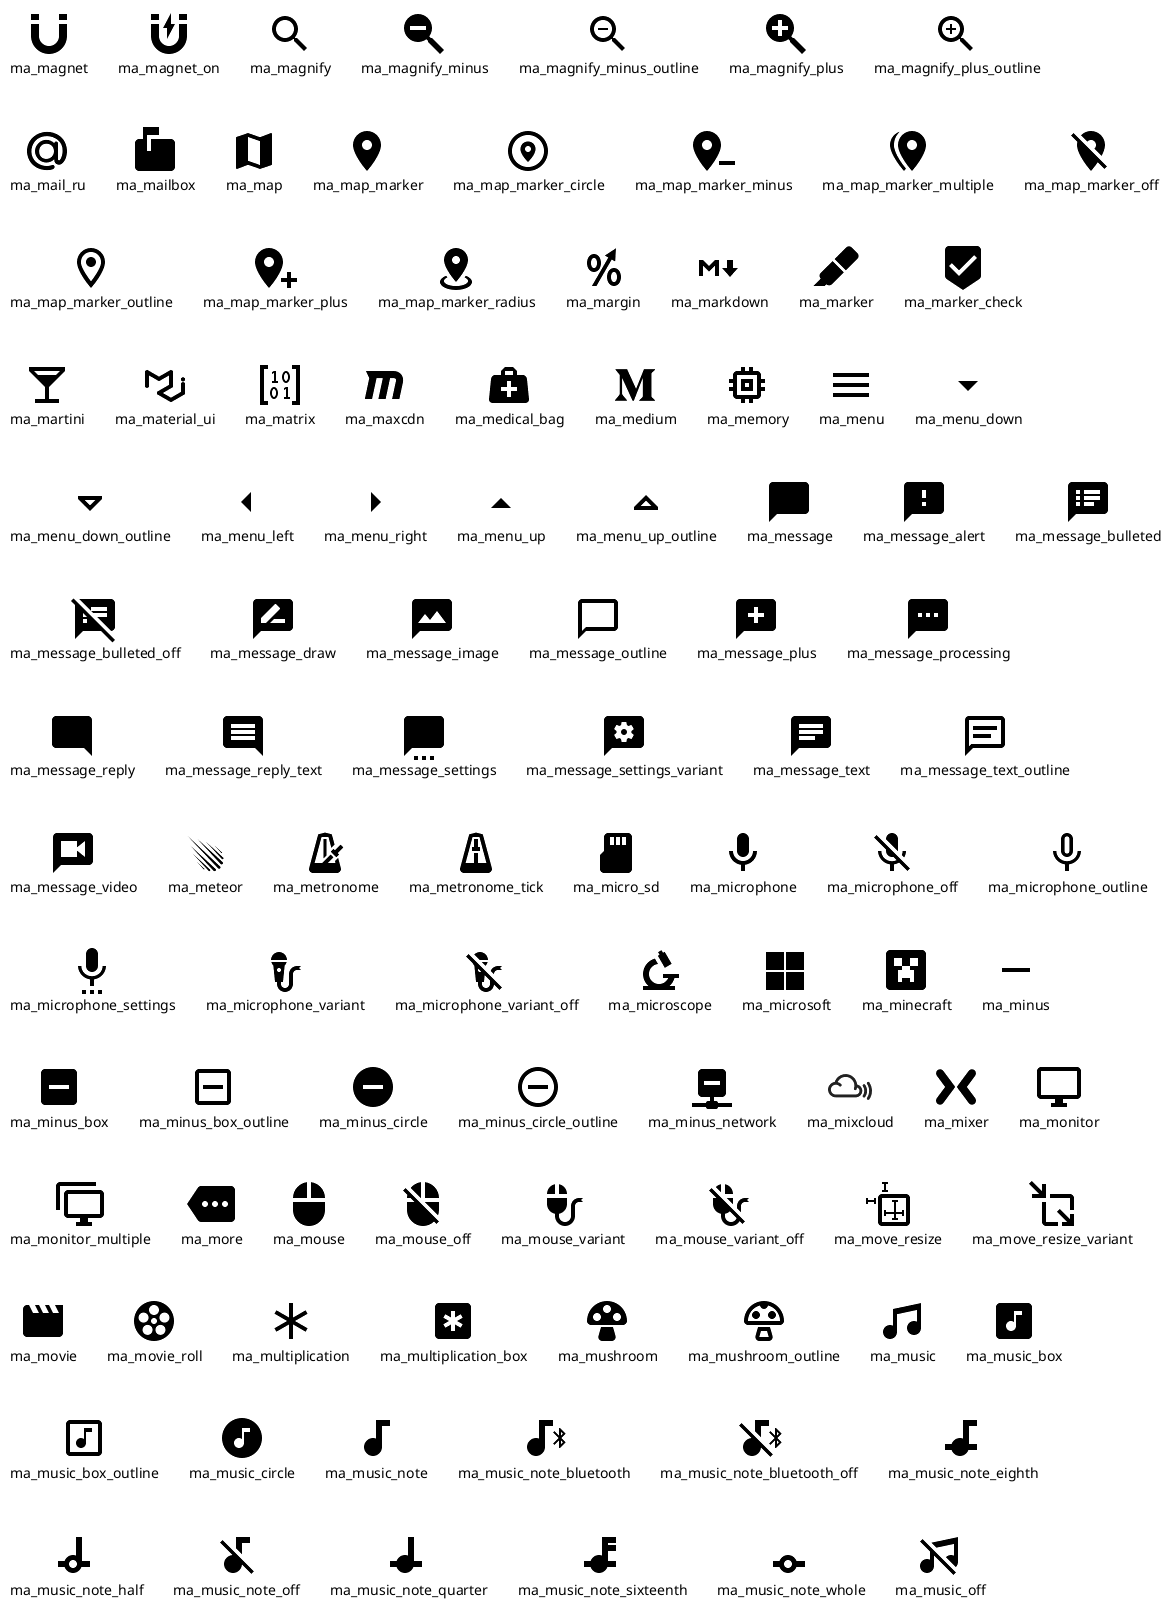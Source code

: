 @startuml
!include <material/magnet>
!include <material/magnet_on>
!include <material/magnify>
!include <material/magnify_minus>
!include <material/magnify_minus_outline>
!include <material/magnify_plus>
!include <material/magnify_plus_outline>
!include <material/mailbox>
!include <material/mail_ru>
!include <material/map>
!include <material/map_marker>
!include <material/map_marker_circle>
!include <material/map_marker_minus>
!include <material/map_marker_multiple>
!include <material/map_marker_off>
!include <material/map_marker_outline>
!include <material/map_marker_plus>
!include <material/map_marker_radius>
!include <material/margin>
!include <material/markdown>
!include <material/marker>
!include <material/marker_check>
!include <material/martini>
!include <material/material_ui>
!include <material/matrix>
!include <material/maxcdn>
!include <material/medical_bag>
!include <material/medium>
!include <material/memory>
!include <material/menu>
!include <material/menu_down>
!include <material/menu_down_outline>
!include <material/menu_left>
!include <material/menu_right>
!include <material/menu_up>
!include <material/menu_up_outline>
!include <material/message>
!include <material/message_alert>
!include <material/message_bulleted>
!include <material/message_bulleted_off>
!include <material/message_draw>
!include <material/message_image>
!include <material/message_outline>
!include <material/message_plus>
!include <material/message_processing>
!include <material/message_reply>
!include <material/message_reply_text>
!include <material/message_settings>
!include <material/message_settings_variant>
!include <material/message_text>
!include <material/message_text_outline>
!include <material/message_video>
!include <material/meteor>
!include <material/metronome>
!include <material/metronome_tick>
!include <material/microphone>
!include <material/microphone_off>
!include <material/microphone_outline>
!include <material/microphone_settings>
!include <material/microphone_variant>
!include <material/microphone_variant_off>
!include <material/microscope>
!include <material/micro_sd>
!include <material/microsoft>
!include <material/minecraft>
!include <material/minus>
!include <material/minus_box>
!include <material/minus_box_outline>
!include <material/minus_circle>
!include <material/minus_circle_outline>
!include <material/minus_network>
!include <material/mixcloud>
!include <material/mixer>
!include <material/monitor>
!include <material/monitor_multiple>
!include <material/more>
!include <material/mouse>
!include <material/mouse_off>
!include <material/mouse_variant>
!include <material/mouse_variant_off>
!include <material/move_resize>
!include <material/move_resize_variant>
!include <material/movie>
!include <material/movie_roll>
!include <material/multiplication>
!include <material/multiplication_box>
!include <material/mushroom>
!include <material/mushroom_outline>
!include <material/music>
!include <material/music_box>
!include <material/music_box_outline>
!include <material/music_circle>
!include <material/music_note>
!include <material/music_note_bluetooth>
!include <material/music_note_bluetooth_off>
!include <material/music_note_eighth>
!include <material/music_note_half>
!include <material/music_note_off>
!include <material/music_note_quarter>
!include <material/music_note_sixteenth>
!include <material/music_note_whole>
!include <material/music_off>
listsprites
@enduml